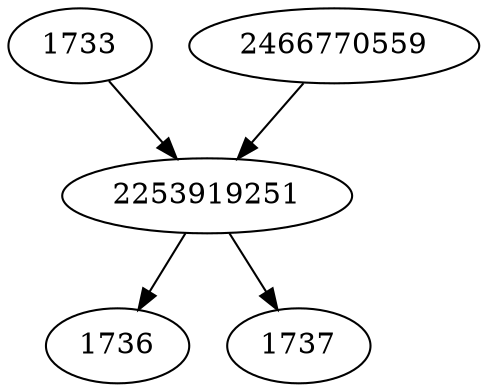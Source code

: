 strict digraph  {
1733;
1736;
1737;
2253919251;
2466770559;
1733 -> 2253919251;
2253919251 -> 1736;
2253919251 -> 1737;
2466770559 -> 2253919251;
}
